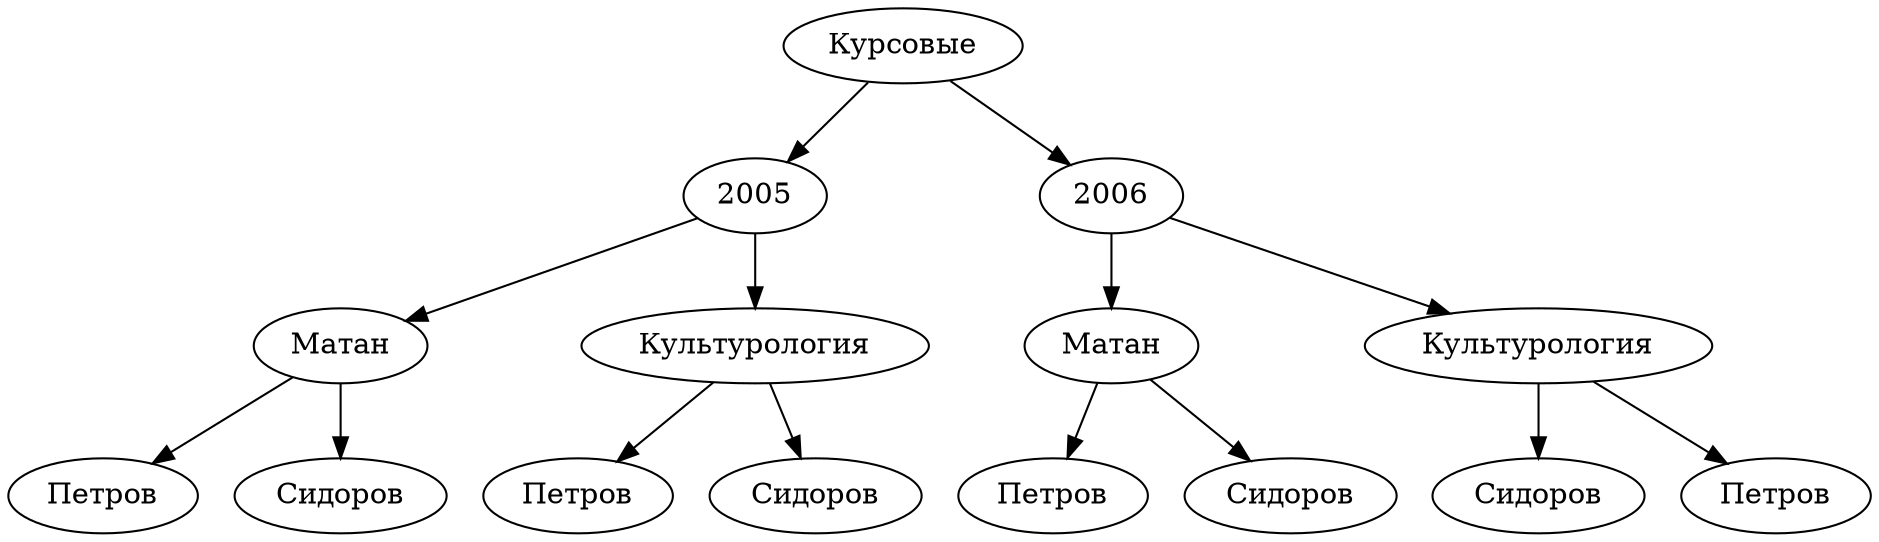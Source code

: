 digraph G{
Курсовые -> 2005
Курсовые -> 2006
2005 -> Матан
2005 -> Культурология
Матан -> "Петрoв"
Матан -> "Сидорoв"
Культурология -> Петров
Культурология -> Сидоров
2006 -> Мaтан
2006 -> Кyльтурология
Мaтан -> "Пeтров"
Мaтан -> "Cидоров"
Кyльтурология -> Cидорoв
Кyльтурология -> Пeтрoв
}

